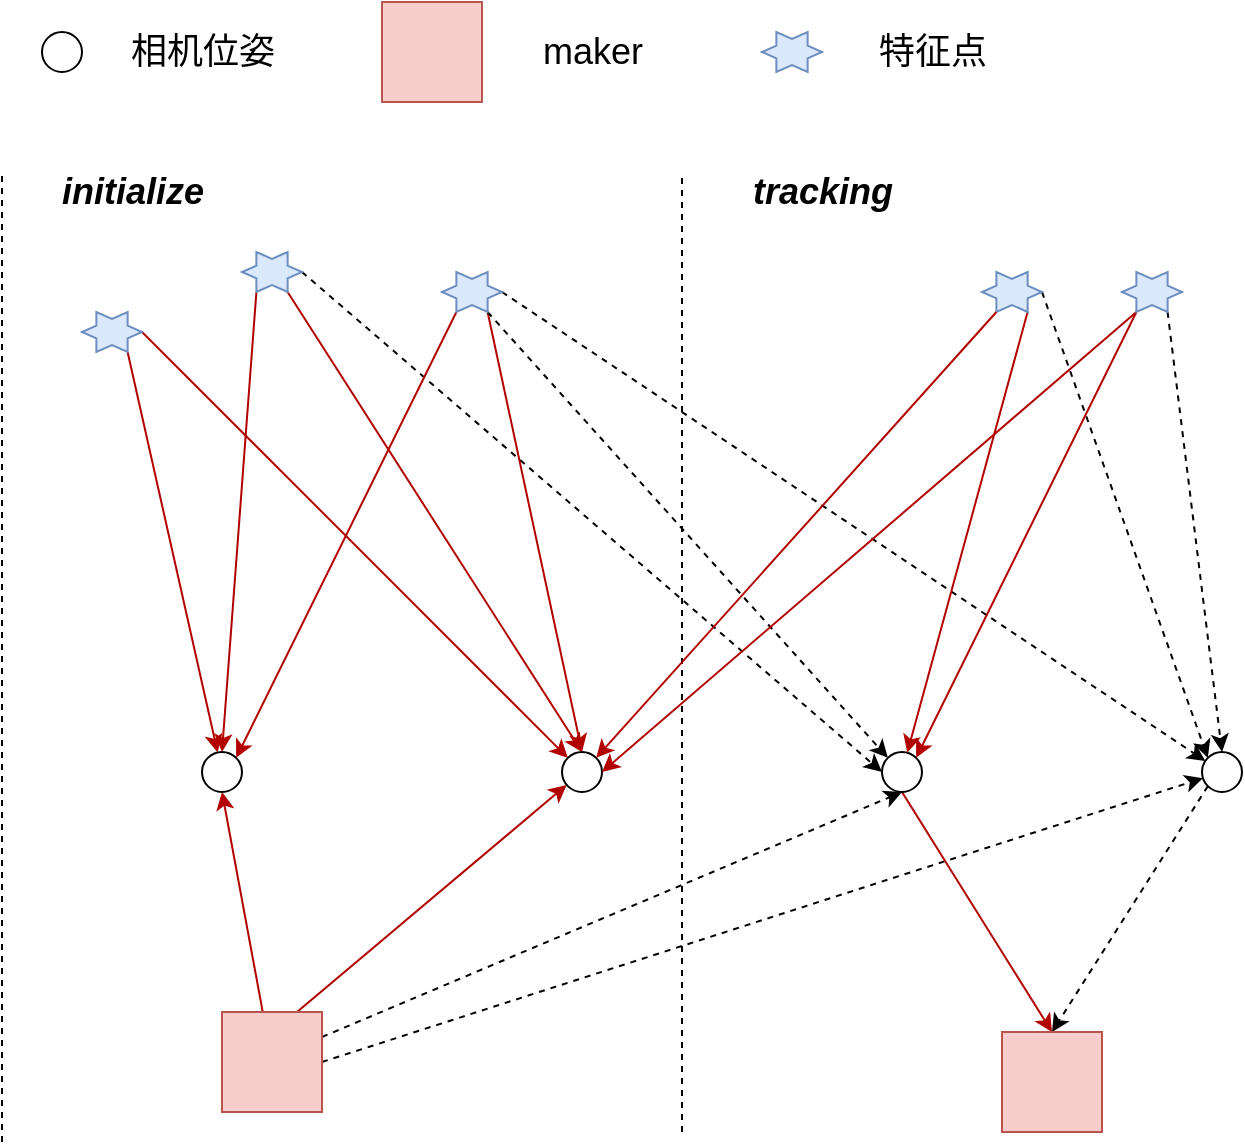 <mxfile version="14.5.3" type="github" pages="4">
  <diagram id="Vp1qFQqZCj5y1xKwd8Ft" name="Page-1">
    <mxGraphModel dx="1939" dy="1040" grid="1" gridSize="10" guides="1" tooltips="1" connect="1" arrows="1" fold="1" page="1" pageScale="1" pageWidth="827" pageHeight="1169" math="0" shadow="0">
      <root>
        <mxCell id="0" />
        <mxCell id="1" parent="0" />
        <mxCell id="hRbF7rEWMuXAlFZwqjbn-16" style="edgeStyle=none;rounded=0;orthogonalLoop=1;jettySize=auto;html=1;exitX=0.76;exitY=1;exitDx=0;exitDy=0;exitPerimeter=0;fillColor=#e51400;strokeColor=#B20000;" edge="1" parent="1" source="DAsA5BRQCsB6Jd8FePVO-5" target="Tghq6JoFkJh0fdD_Di2v-2">
          <mxGeometry relative="1" as="geometry" />
        </mxCell>
        <mxCell id="hRbF7rEWMuXAlFZwqjbn-17" style="edgeStyle=none;rounded=0;orthogonalLoop=1;jettySize=auto;html=1;exitX=1;exitY=0.5;exitDx=0;exitDy=0;exitPerimeter=0;entryX=0;entryY=0;entryDx=0;entryDy=0;fillColor=#e51400;strokeColor=#B20000;" edge="1" parent="1" source="DAsA5BRQCsB6Jd8FePVO-5" target="hRbF7rEWMuXAlFZwqjbn-1">
          <mxGeometry relative="1" as="geometry" />
        </mxCell>
        <mxCell id="DAsA5BRQCsB6Jd8FePVO-5" value="" style="verticalLabelPosition=bottom;verticalAlign=top;html=1;shape=mxgraph.basic.6_point_star;fillColor=#dae8fc;strokeColor=#6c8ebf;" parent="1" vertex="1">
          <mxGeometry x="80" y="170" width="30" height="20" as="geometry" />
        </mxCell>
        <mxCell id="hRbF7rEWMuXAlFZwqjbn-18" style="edgeStyle=none;rounded=0;orthogonalLoop=1;jettySize=auto;html=1;exitX=0.24;exitY=1;exitDx=0;exitDy=0;exitPerimeter=0;entryX=0.5;entryY=0;entryDx=0;entryDy=0;fillColor=#e51400;strokeColor=#B20000;" edge="1" parent="1" source="DAsA5BRQCsB6Jd8FePVO-6" target="Tghq6JoFkJh0fdD_Di2v-2">
          <mxGeometry relative="1" as="geometry" />
        </mxCell>
        <mxCell id="hRbF7rEWMuXAlFZwqjbn-19" style="edgeStyle=none;rounded=0;orthogonalLoop=1;jettySize=auto;html=1;exitX=0.76;exitY=1;exitDx=0;exitDy=0;exitPerimeter=0;entryX=0.5;entryY=0;entryDx=0;entryDy=0;fillColor=#e51400;strokeColor=#B20000;" edge="1" parent="1" source="DAsA5BRQCsB6Jd8FePVO-6" target="hRbF7rEWMuXAlFZwqjbn-1">
          <mxGeometry relative="1" as="geometry" />
        </mxCell>
        <mxCell id="hRbF7rEWMuXAlFZwqjbn-27" style="edgeStyle=none;rounded=0;orthogonalLoop=1;jettySize=auto;html=1;exitX=1;exitY=0.5;exitDx=0;exitDy=0;exitPerimeter=0;entryX=0;entryY=0.5;entryDx=0;entryDy=0;dashed=1;fillColor=#e51400;" edge="1" parent="1" source="DAsA5BRQCsB6Jd8FePVO-6" target="hRbF7rEWMuXAlFZwqjbn-2">
          <mxGeometry relative="1" as="geometry" />
        </mxCell>
        <mxCell id="DAsA5BRQCsB6Jd8FePVO-6" value="" style="verticalLabelPosition=bottom;verticalAlign=top;html=1;shape=mxgraph.basic.6_point_star;fillColor=#dae8fc;strokeColor=#6c8ebf;" parent="1" vertex="1">
          <mxGeometry x="160" y="140" width="30" height="20" as="geometry" />
        </mxCell>
        <mxCell id="hRbF7rEWMuXAlFZwqjbn-14" style="rounded=0;orthogonalLoop=1;jettySize=auto;html=1;exitX=0.75;exitY=0;exitDx=0;exitDy=0;fillColor=#e51400;strokeColor=#B20000;" edge="1" parent="1" source="Tghq6JoFkJh0fdD_Di2v-1" target="hRbF7rEWMuXAlFZwqjbn-1">
          <mxGeometry relative="1" as="geometry" />
        </mxCell>
        <mxCell id="hRbF7rEWMuXAlFZwqjbn-15" style="edgeStyle=none;rounded=0;orthogonalLoop=1;jettySize=auto;html=1;entryX=0.5;entryY=1;entryDx=0;entryDy=0;fillColor=#e51400;strokeColor=#B20000;" edge="1" parent="1" source="Tghq6JoFkJh0fdD_Di2v-1" target="Tghq6JoFkJh0fdD_Di2v-2">
          <mxGeometry relative="1" as="geometry" />
        </mxCell>
        <mxCell id="hRbF7rEWMuXAlFZwqjbn-29" style="edgeStyle=none;rounded=0;orthogonalLoop=1;jettySize=auto;html=1;exitX=1;exitY=0.25;exitDx=0;exitDy=0;entryX=0.5;entryY=1;entryDx=0;entryDy=0;dashed=1;fillColor=#e51400;" edge="1" parent="1" source="Tghq6JoFkJh0fdD_Di2v-1" target="hRbF7rEWMuXAlFZwqjbn-2">
          <mxGeometry relative="1" as="geometry" />
        </mxCell>
        <mxCell id="hRbF7rEWMuXAlFZwqjbn-47" style="edgeStyle=none;rounded=0;orthogonalLoop=1;jettySize=auto;html=1;exitX=1;exitY=0.5;exitDx=0;exitDy=0;dashed=1;strokeColor=#000000;fontFamily=Helvetica;" edge="1" parent="1" source="Tghq6JoFkJh0fdD_Di2v-1" target="hRbF7rEWMuXAlFZwqjbn-3">
          <mxGeometry relative="1" as="geometry" />
        </mxCell>
        <mxCell id="Tghq6JoFkJh0fdD_Di2v-1" value="" style="whiteSpace=wrap;html=1;aspect=fixed;fillColor=#f8cecc;strokeColor=#b85450;" vertex="1" parent="1">
          <mxGeometry x="150" y="520" width="50" height="50" as="geometry" />
        </mxCell>
        <mxCell id="Tghq6JoFkJh0fdD_Di2v-2" value="" style="ellipse;whiteSpace=wrap;html=1;aspect=fixed;" vertex="1" parent="1">
          <mxGeometry x="140" y="390" width="20" height="20" as="geometry" />
        </mxCell>
        <mxCell id="hRbF7rEWMuXAlFZwqjbn-1" value="" style="ellipse;whiteSpace=wrap;html=1;aspect=fixed;" vertex="1" parent="1">
          <mxGeometry x="320" y="390" width="20" height="20" as="geometry" />
        </mxCell>
        <mxCell id="hRbF7rEWMuXAlFZwqjbn-30" style="edgeStyle=none;rounded=0;orthogonalLoop=1;jettySize=auto;html=1;exitX=0.5;exitY=1;exitDx=0;exitDy=0;entryX=0.5;entryY=0;entryDx=0;entryDy=0;fillColor=#e51400;strokeColor=#B20000;" edge="1" parent="1" source="hRbF7rEWMuXAlFZwqjbn-2" target="hRbF7rEWMuXAlFZwqjbn-13">
          <mxGeometry relative="1" as="geometry" />
        </mxCell>
        <mxCell id="hRbF7rEWMuXAlFZwqjbn-2" value="" style="ellipse;whiteSpace=wrap;html=1;aspect=fixed;" vertex="1" parent="1">
          <mxGeometry x="480" y="390" width="20" height="20" as="geometry" />
        </mxCell>
        <mxCell id="hRbF7rEWMuXAlFZwqjbn-45" style="edgeStyle=none;rounded=0;orthogonalLoop=1;jettySize=auto;html=1;exitX=0;exitY=1;exitDx=0;exitDy=0;entryX=0.5;entryY=0;entryDx=0;entryDy=0;dashed=1;strokeColor=#000000;fontFamily=Helvetica;" edge="1" parent="1" source="hRbF7rEWMuXAlFZwqjbn-3" target="hRbF7rEWMuXAlFZwqjbn-13">
          <mxGeometry relative="1" as="geometry" />
        </mxCell>
        <mxCell id="hRbF7rEWMuXAlFZwqjbn-3" value="" style="ellipse;whiteSpace=wrap;html=1;aspect=fixed;" vertex="1" parent="1">
          <mxGeometry x="640" y="390" width="20" height="20" as="geometry" />
        </mxCell>
        <mxCell id="hRbF7rEWMuXAlFZwqjbn-24" style="edgeStyle=none;rounded=0;orthogonalLoop=1;jettySize=auto;html=1;exitX=0.24;exitY=1;exitDx=0;exitDy=0;exitPerimeter=0;entryX=1;entryY=0;entryDx=0;entryDy=0;fillColor=#e51400;strokeColor=#B20000;" edge="1" parent="1" source="hRbF7rEWMuXAlFZwqjbn-5" target="Tghq6JoFkJh0fdD_Di2v-2">
          <mxGeometry relative="1" as="geometry" />
        </mxCell>
        <mxCell id="hRbF7rEWMuXAlFZwqjbn-25" style="edgeStyle=none;rounded=0;orthogonalLoop=1;jettySize=auto;html=1;exitX=0.76;exitY=1;exitDx=0;exitDy=0;exitPerimeter=0;entryX=0.5;entryY=0;entryDx=0;entryDy=0;fillColor=#e51400;strokeColor=#B20000;" edge="1" parent="1" source="hRbF7rEWMuXAlFZwqjbn-5" target="hRbF7rEWMuXAlFZwqjbn-1">
          <mxGeometry relative="1" as="geometry" />
        </mxCell>
        <mxCell id="hRbF7rEWMuXAlFZwqjbn-26" style="edgeStyle=none;rounded=0;orthogonalLoop=1;jettySize=auto;html=1;exitX=0.76;exitY=1;exitDx=0;exitDy=0;exitPerimeter=0;entryX=0;entryY=0;entryDx=0;entryDy=0;dashed=1;fillColor=#e51400;" edge="1" parent="1" source="hRbF7rEWMuXAlFZwqjbn-5" target="hRbF7rEWMuXAlFZwqjbn-2">
          <mxGeometry relative="1" as="geometry" />
        </mxCell>
        <mxCell id="hRbF7rEWMuXAlFZwqjbn-46" style="edgeStyle=none;rounded=0;orthogonalLoop=1;jettySize=auto;html=1;exitX=1;exitY=0.5;exitDx=0;exitDy=0;exitPerimeter=0;dashed=1;strokeColor=#000000;fontFamily=Helvetica;" edge="1" parent="1" source="hRbF7rEWMuXAlFZwqjbn-5" target="hRbF7rEWMuXAlFZwqjbn-3">
          <mxGeometry relative="1" as="geometry" />
        </mxCell>
        <mxCell id="hRbF7rEWMuXAlFZwqjbn-5" value="" style="verticalLabelPosition=bottom;verticalAlign=top;html=1;shape=mxgraph.basic.6_point_star;fillColor=#dae8fc;strokeColor=#6c8ebf;" vertex="1" parent="1">
          <mxGeometry x="260" y="150" width="30" height="20" as="geometry" />
        </mxCell>
        <mxCell id="hRbF7rEWMuXAlFZwqjbn-28" style="edgeStyle=none;rounded=0;orthogonalLoop=1;jettySize=auto;html=1;exitX=0.76;exitY=1;exitDx=0;exitDy=0;exitPerimeter=0;fillColor=#e51400;strokeColor=#B20000;" edge="1" parent="1" source="hRbF7rEWMuXAlFZwqjbn-6" target="hRbF7rEWMuXAlFZwqjbn-2">
          <mxGeometry relative="1" as="geometry" />
        </mxCell>
        <mxCell id="hRbF7rEWMuXAlFZwqjbn-40" style="edgeStyle=none;rounded=0;orthogonalLoop=1;jettySize=auto;html=1;exitX=1;exitY=0.5;exitDx=0;exitDy=0;exitPerimeter=0;entryX=0;entryY=0;entryDx=0;entryDy=0;dashed=1;strokeColor=#000000;" edge="1" parent="1" source="hRbF7rEWMuXAlFZwqjbn-6" target="hRbF7rEWMuXAlFZwqjbn-3">
          <mxGeometry relative="1" as="geometry" />
        </mxCell>
        <mxCell id="hRbF7rEWMuXAlFZwqjbn-6" value="" style="verticalLabelPosition=bottom;verticalAlign=top;html=1;shape=mxgraph.basic.6_point_star;fillColor=#dae8fc;strokeColor=#6c8ebf;" vertex="1" parent="1">
          <mxGeometry x="530" y="150" width="30" height="20" as="geometry" />
        </mxCell>
        <mxCell id="hRbF7rEWMuXAlFZwqjbn-31" style="edgeStyle=none;rounded=0;orthogonalLoop=1;jettySize=auto;html=1;exitX=0.24;exitY=1;exitDx=0;exitDy=0;exitPerimeter=0;entryX=1;entryY=0;entryDx=0;entryDy=0;fillColor=#e51400;strokeColor=#B20000;" edge="1" parent="1" source="hRbF7rEWMuXAlFZwqjbn-8" target="hRbF7rEWMuXAlFZwqjbn-2">
          <mxGeometry relative="1" as="geometry" />
        </mxCell>
        <mxCell id="hRbF7rEWMuXAlFZwqjbn-43" style="edgeStyle=none;rounded=0;orthogonalLoop=1;jettySize=auto;html=1;exitX=0.24;exitY=1;exitDx=0;exitDy=0;exitPerimeter=0;entryX=1;entryY=0.5;entryDx=0;entryDy=0;strokeColor=#B20000;fontFamily=Helvetica;fillColor=#e51400;" edge="1" parent="1" source="hRbF7rEWMuXAlFZwqjbn-8" target="hRbF7rEWMuXAlFZwqjbn-1">
          <mxGeometry relative="1" as="geometry" />
        </mxCell>
        <mxCell id="hRbF7rEWMuXAlFZwqjbn-44" style="edgeStyle=none;rounded=0;orthogonalLoop=1;jettySize=auto;html=1;exitX=0.76;exitY=1;exitDx=0;exitDy=0;exitPerimeter=0;entryX=0.5;entryY=0;entryDx=0;entryDy=0;strokeColor=#000000;fontFamily=Helvetica;dashed=1;" edge="1" parent="1" source="hRbF7rEWMuXAlFZwqjbn-8" target="hRbF7rEWMuXAlFZwqjbn-3">
          <mxGeometry relative="1" as="geometry" />
        </mxCell>
        <mxCell id="hRbF7rEWMuXAlFZwqjbn-8" value="" style="verticalLabelPosition=bottom;verticalAlign=top;html=1;shape=mxgraph.basic.6_point_star;fillColor=#dae8fc;strokeColor=#6c8ebf;" vertex="1" parent="1">
          <mxGeometry x="600" y="150" width="30" height="20" as="geometry" />
        </mxCell>
        <mxCell id="hRbF7rEWMuXAlFZwqjbn-13" value="" style="whiteSpace=wrap;html=1;aspect=fixed;fillColor=#f8cecc;strokeColor=#b85450;" vertex="1" parent="1">
          <mxGeometry x="540" y="530" width="50" height="50" as="geometry" />
        </mxCell>
        <mxCell id="hRbF7rEWMuXAlFZwqjbn-21" value="" style="endArrow=none;dashed=1;html=1;" edge="1" parent="1">
          <mxGeometry width="50" height="50" relative="1" as="geometry">
            <mxPoint x="380" y="580" as="sourcePoint" />
            <mxPoint x="380" y="100" as="targetPoint" />
          </mxGeometry>
        </mxCell>
        <mxCell id="hRbF7rEWMuXAlFZwqjbn-22" value="" style="endArrow=none;dashed=1;html=1;" edge="1" parent="1">
          <mxGeometry width="50" height="50" relative="1" as="geometry">
            <mxPoint x="40" y="585" as="sourcePoint" />
            <mxPoint x="40" y="100" as="targetPoint" />
          </mxGeometry>
        </mxCell>
        <mxCell id="hRbF7rEWMuXAlFZwqjbn-32" value="" style="verticalLabelPosition=bottom;verticalAlign=top;html=1;shape=mxgraph.basic.6_point_star;fillColor=#dae8fc;strokeColor=#6c8ebf;" vertex="1" parent="1">
          <mxGeometry x="420" y="30" width="30" height="20" as="geometry" />
        </mxCell>
        <mxCell id="hRbF7rEWMuXAlFZwqjbn-33" value="" style="whiteSpace=wrap;html=1;aspect=fixed;fillColor=#f8cecc;strokeColor=#b85450;" vertex="1" parent="1">
          <mxGeometry x="230" y="15" width="50" height="50" as="geometry" />
        </mxCell>
        <mxCell id="hRbF7rEWMuXAlFZwqjbn-34" value="" style="ellipse;whiteSpace=wrap;html=1;aspect=fixed;" vertex="1" parent="1">
          <mxGeometry x="60" y="30" width="20" height="20" as="geometry" />
        </mxCell>
        <mxCell id="hRbF7rEWMuXAlFZwqjbn-35" value="&lt;font style=&quot;font-size: 18px&quot;&gt;特征点&lt;/font&gt;" style="text;html=1;align=center;verticalAlign=middle;resizable=0;points=[];autosize=1;" vertex="1" parent="1">
          <mxGeometry x="470" y="30" width="70" height="20" as="geometry" />
        </mxCell>
        <mxCell id="hRbF7rEWMuXAlFZwqjbn-36" value="&lt;span style=&quot;font-size: 18px&quot;&gt;maker&lt;br&gt;&lt;/span&gt;" style="text;html=1;align=center;verticalAlign=middle;resizable=0;points=[];autosize=1;" vertex="1" parent="1">
          <mxGeometry x="300" y="30" width="70" height="20" as="geometry" />
        </mxCell>
        <mxCell id="hRbF7rEWMuXAlFZwqjbn-38" value="&lt;span style=&quot;font-size: 18px&quot;&gt;相机位姿&lt;/span&gt;" style="text;html=1;align=center;verticalAlign=middle;resizable=0;points=[];autosize=1;" vertex="1" parent="1">
          <mxGeometry x="95" y="30" width="90" height="20" as="geometry" />
        </mxCell>
        <mxCell id="hRbF7rEWMuXAlFZwqjbn-39" style="edgeStyle=none;rounded=0;orthogonalLoop=1;jettySize=auto;html=1;exitX=0.24;exitY=1;exitDx=0;exitDy=0;exitPerimeter=0;fillColor=#e51400;strokeColor=#B20000;entryX=1;entryY=0;entryDx=0;entryDy=0;" edge="1" parent="1" source="hRbF7rEWMuXAlFZwqjbn-6" target="hRbF7rEWMuXAlFZwqjbn-1">
          <mxGeometry relative="1" as="geometry">
            <mxPoint x="456.8" y="200" as="sourcePoint" />
            <mxPoint x="498.009" y="400.2" as="targetPoint" />
          </mxGeometry>
        </mxCell>
        <mxCell id="hRbF7rEWMuXAlFZwqjbn-41" value="&lt;font style=&quot;font-size: 18px&quot;&gt;&lt;b&gt;&lt;i&gt;initialize&lt;/i&gt;&lt;/b&gt;&lt;/font&gt;" style="text;html=1;align=center;verticalAlign=middle;resizable=0;points=[];autosize=1;fontFamily=Helvetica;" vertex="1" parent="1">
          <mxGeometry x="60" y="100" width="90" height="20" as="geometry" />
        </mxCell>
        <mxCell id="hRbF7rEWMuXAlFZwqjbn-42" value="&lt;font style=&quot;font-size: 18px&quot;&gt;&lt;b&gt;&lt;i&gt;tracking&lt;/i&gt;&lt;/b&gt;&lt;/font&gt;" style="text;html=1;align=center;verticalAlign=middle;resizable=0;points=[];autosize=1;fontFamily=Helvetica;" vertex="1" parent="1">
          <mxGeometry x="405" y="100" width="90" height="20" as="geometry" />
        </mxCell>
      </root>
    </mxGraphModel>
  </diagram>
  <diagram id="NPLlMXWzeD5qs6uONgS8" name="流程图">
    <mxGraphModel dx="1939" dy="1040" grid="1" gridSize="10" guides="1" tooltips="1" connect="1" arrows="1" fold="1" page="1" pageScale="1" pageWidth="827" pageHeight="1169" math="0" shadow="0">
      <root>
        <mxCell id="bLdku95SUUWofSQGs1bo-0" />
        <mxCell id="bLdku95SUUWofSQGs1bo-1" parent="bLdku95SUUWofSQGs1bo-0" />
        <mxCell id="bLdku95SUUWofSQGs1bo-2" value="初始化" style="verticalLabelPosition=middle;verticalAlign=middle;html=1;shape=process;whiteSpace=wrap;rounded=1;size=0.2;arcSize=6;labelPosition=center;align=center;" parent="bLdku95SUUWofSQGs1bo-1" vertex="1">
          <mxGeometry x="310" y="490" width="130" height="50" as="geometry" />
        </mxCell>
        <mxCell id="bLdku95SUUWofSQGs1bo-3" value="重定位" style="verticalLabelPosition=middle;verticalAlign=middle;html=1;shape=process;whiteSpace=wrap;rounded=1;size=0.2;arcSize=6;labelPosition=center;align=center;" parent="bLdku95SUUWofSQGs1bo-1" vertex="1">
          <mxGeometry x="310" y="600" width="130" height="50" as="geometry" />
        </mxCell>
        <mxCell id="bLdku95SUUWofSQGs1bo-4" value="跟踪" style="verticalLabelPosition=middle;verticalAlign=middle;html=1;shape=process;whiteSpace=wrap;rounded=1;size=0.2;arcSize=6;labelPosition=center;align=center;" parent="bLdku95SUUWofSQGs1bo-1" vertex="1">
          <mxGeometry x="84.25" y="710" width="130" height="50" as="geometry" />
        </mxCell>
        <mxCell id="bLdku95SUUWofSQGs1bo-5" value="是否初始化" style="strokeWidth=2;html=1;shape=mxgraph.flowchart.decision;whiteSpace=wrap;fontSize=12;" parent="bLdku95SUUWofSQGs1bo-1" vertex="1">
          <mxGeometry x="78.5" y="490" width="141.5" height="50" as="geometry" />
        </mxCell>
        <mxCell id="h3Jlxdfz478hLd3X4h4X-0" value="图像输入" style="verticalLabelPosition=middle;verticalAlign=middle;html=1;shape=process;whiteSpace=wrap;rounded=1;size=0.2;arcSize=6;labelPosition=center;align=center;" vertex="1" parent="bLdku95SUUWofSQGs1bo-1">
          <mxGeometry x="90" y="270" width="130" height="50" as="geometry" />
        </mxCell>
        <mxCell id="h3Jlxdfz478hLd3X4h4X-19" style="edgeStyle=none;rounded=0;orthogonalLoop=1;jettySize=auto;html=1;exitX=1;exitY=0.5;exitDx=0;exitDy=0;dashed=1;strokeColor=#000000;fontFamily=Helvetica;" edge="1" parent="bLdku95SUUWofSQGs1bo-1" source="h3Jlxdfz478hLd3X4h4X-1" target="h3Jlxdfz478hLd3X4h4X-2">
          <mxGeometry relative="1" as="geometry" />
        </mxCell>
        <mxCell id="h3Jlxdfz478hLd3X4h4X-1" value="构建Frame" style="verticalLabelPosition=middle;verticalAlign=middle;html=1;shape=process;whiteSpace=wrap;rounded=1;size=0.2;arcSize=6;labelPosition=center;align=center;" vertex="1" parent="bLdku95SUUWofSQGs1bo-1">
          <mxGeometry x="90" y="380" width="130" height="50" as="geometry" />
        </mxCell>
        <mxCell id="h3Jlxdfz478hLd3X4h4X-2" value="提取特征点及检测marker&lt;br&gt;" style="shape=card;whiteSpace=wrap;html=1;fontFamily=Helvetica;fillColor=#e1d5e7;strokeColor=#9673a6;" vertex="1" parent="bLdku95SUUWofSQGs1bo-1">
          <mxGeometry x="590" y="355" width="80" height="100" as="geometry" />
        </mxCell>
        <mxCell id="h3Jlxdfz478hLd3X4h4X-3" value="地图更新" style="verticalLabelPosition=middle;verticalAlign=middle;html=1;shape=process;whiteSpace=wrap;rounded=1;size=0.2;arcSize=6;labelPosition=center;align=center;" vertex="1" parent="bLdku95SUUWofSQGs1bo-1">
          <mxGeometry x="310" y="270" width="130" height="50" as="geometry" />
        </mxCell>
        <mxCell id="h3Jlxdfz478hLd3X4h4X-5" value="是否跟踪失败" style="strokeWidth=2;html=1;shape=mxgraph.flowchart.decision;whiteSpace=wrap;fontSize=12;" vertex="1" parent="bLdku95SUUWofSQGs1bo-1">
          <mxGeometry x="78.5" y="600" width="141.5" height="50" as="geometry" />
        </mxCell>
        <mxCell id="h3Jlxdfz478hLd3X4h4X-7" value="" style="html=1;shadow=0;dashed=0;align=center;verticalAlign=middle;shape=mxgraph.arrows2.arrow;dy=0.6;dx=40;direction=south;notch=0;gradientColor=#ffffff;fontFamily=Helvetica;" vertex="1" parent="bLdku95SUUWofSQGs1bo-1">
          <mxGeometry x="134.25" y="180" width="30" height="70" as="geometry" />
        </mxCell>
        <mxCell id="h3Jlxdfz478hLd3X4h4X-8" value="" style="html=1;shadow=0;dashed=0;align=center;verticalAlign=middle;shape=mxgraph.arrows2.arrow;dy=0.6;dx=40;direction=south;notch=0;fontFamily=Helvetica;fillColor=#ffe6cc;strokeColor=#d79b00;" vertex="1" parent="bLdku95SUUWofSQGs1bo-1">
          <mxGeometry x="134.25" y="800" width="30" height="70" as="geometry" />
        </mxCell>
        <mxCell id="h3Jlxdfz478hLd3X4h4X-9" value="&lt;font style=&quot;font-size: 17px&quot;&gt;insert Frame&lt;/font&gt;" style="text;html=1;align=center;verticalAlign=middle;resizable=0;points=[];autosize=1;fontFamily=Helvetica;" vertex="1" parent="bLdku95SUUWofSQGs1bo-1">
          <mxGeometry x="180" y="825" width="110" height="20" as="geometry" />
        </mxCell>
        <mxCell id="LXE6SHt4Z-JhPge_w_NP-7" style="edgeStyle=none;rounded=0;orthogonalLoop=1;jettySize=auto;html=1;exitX=1;exitY=0.5;exitDx=0;exitDy=0;exitPerimeter=0;entryX=0;entryY=0.5;entryDx=0;entryDy=0;entryPerimeter=0;dashed=1;strokeColor=#000000;fontFamily=Helvetica;" edge="1" parent="bLdku95SUUWofSQGs1bo-1" source="h3Jlxdfz478hLd3X4h4X-11" target="h3Jlxdfz478hLd3X4h4X-16">
          <mxGeometry relative="1" as="geometry" />
        </mxCell>
        <mxCell id="LXE6SHt4Z-JhPge_w_NP-8" style="edgeStyle=none;rounded=0;orthogonalLoop=1;jettySize=auto;html=1;exitX=0.5;exitY=1;exitDx=0;exitDy=0;exitPerimeter=0;entryX=0.5;entryY=0;entryDx=0;entryDy=0;dashed=1;strokeColor=#000000;fontFamily=Helvetica;" edge="1" parent="bLdku95SUUWofSQGs1bo-1" source="h3Jlxdfz478hLd3X4h4X-11" target="h3Jlxdfz478hLd3X4h4X-17">
          <mxGeometry relative="1" as="geometry" />
        </mxCell>
        <mxCell id="h3Jlxdfz478hLd3X4h4X-11" value="是否是回环" style="strokeWidth=2;html=1;shape=mxgraph.flowchart.decision;whiteSpace=wrap;fontSize=12;" vertex="1" parent="bLdku95SUUWofSQGs1bo-1">
          <mxGeometry x="945.75" y="490" width="141.5" height="50" as="geometry" />
        </mxCell>
        <mxCell id="LXE6SHt4Z-JhPge_w_NP-6" style="edgeStyle=none;rounded=0;orthogonalLoop=1;jettySize=auto;html=1;exitX=0.5;exitY=1;exitDx=0;exitDy=0;entryX=0.5;entryY=0;entryDx=0;entryDy=0;entryPerimeter=0;dashed=1;strokeColor=#000000;fontFamily=Helvetica;" edge="1" parent="bLdku95SUUWofSQGs1bo-1" source="h3Jlxdfz478hLd3X4h4X-12" target="h3Jlxdfz478hLd3X4h4X-11">
          <mxGeometry relative="1" as="geometry" />
        </mxCell>
        <mxCell id="h3Jlxdfz478hLd3X4h4X-12" value="根据marker&lt;br&gt;回环检测" style="verticalLabelPosition=middle;verticalAlign=middle;html=1;shape=process;whiteSpace=wrap;rounded=1;size=0.2;arcSize=6;labelPosition=center;align=center;" vertex="1" parent="bLdku95SUUWofSQGs1bo-1">
          <mxGeometry x="951.5" y="380" width="130" height="50" as="geometry" />
        </mxCell>
        <mxCell id="LXE6SHt4Z-JhPge_w_NP-4" style="edgeStyle=none;rounded=0;orthogonalLoop=1;jettySize=auto;html=1;exitX=1;exitY=0.5;exitDx=0;exitDy=0;exitPerimeter=0;entryX=0;entryY=0.5;entryDx=0;entryDy=0;entryPerimeter=0;dashed=1;strokeColor=#000000;fontFamily=Helvetica;" edge="1" parent="bLdku95SUUWofSQGs1bo-1" source="h3Jlxdfz478hLd3X4h4X-13" target="LXE6SHt4Z-JhPge_w_NP-0">
          <mxGeometry relative="1" as="geometry" />
        </mxCell>
        <mxCell id="LXE6SHt4Z-JhPge_w_NP-5" style="edgeStyle=none;rounded=0;orthogonalLoop=1;jettySize=auto;html=1;exitX=0.5;exitY=1;exitDx=0;exitDy=0;exitPerimeter=0;dashed=1;strokeColor=#000000;fontFamily=Helvetica;" edge="1" parent="bLdku95SUUWofSQGs1bo-1" source="h3Jlxdfz478hLd3X4h4X-13" target="h3Jlxdfz478hLd3X4h4X-12">
          <mxGeometry relative="1" as="geometry" />
        </mxCell>
        <mxCell id="h3Jlxdfz478hLd3X4h4X-13" value="地图是否空闲" style="strokeWidth=2;html=1;shape=mxgraph.flowchart.decision;whiteSpace=wrap;fontSize=12;" vertex="1" parent="bLdku95SUUWofSQGs1bo-1">
          <mxGeometry x="945.75" y="270" width="141.5" height="50" as="geometry" />
        </mxCell>
        <mxCell id="h3Jlxdfz478hLd3X4h4X-14" value="" style="html=1;shadow=0;dashed=0;align=center;verticalAlign=middle;shape=mxgraph.arrows2.arrow;dy=0.6;dx=40;direction=south;notch=0;fontFamily=Helvetica;fillColor=#ffe6cc;strokeColor=#d79b00;" vertex="1" parent="bLdku95SUUWofSQGs1bo-1">
          <mxGeometry x="1001.5" y="150" width="30" height="70" as="geometry" />
        </mxCell>
        <mxCell id="h3Jlxdfz478hLd3X4h4X-15" value="添加关键帧到队列中" style="verticalLabelPosition=middle;verticalAlign=middle;html=1;shape=process;whiteSpace=wrap;rounded=1;size=0.2;arcSize=6;labelPosition=center;align=center;" vertex="1" parent="bLdku95SUUWofSQGs1bo-1">
          <mxGeometry x="1165.75" y="600" width="130" height="50" as="geometry" />
        </mxCell>
        <mxCell id="LXE6SHt4Z-JhPge_w_NP-9" style="edgeStyle=none;rounded=0;orthogonalLoop=1;jettySize=auto;html=1;exitX=0.5;exitY=1;exitDx=0;exitDy=0;exitPerimeter=0;dashed=1;strokeColor=#000000;fontFamily=Helvetica;" edge="1" parent="bLdku95SUUWofSQGs1bo-1" source="h3Jlxdfz478hLd3X4h4X-16" target="h3Jlxdfz478hLd3X4h4X-15">
          <mxGeometry relative="1" as="geometry" />
        </mxCell>
        <mxCell id="h3Jlxdfz478hLd3X4h4X-16" value="是否添加关键帧" style="strokeWidth=2;html=1;shape=mxgraph.flowchart.decision;whiteSpace=wrap;fontSize=12;" vertex="1" parent="bLdku95SUUWofSQGs1bo-1">
          <mxGeometry x="1160" y="490" width="141.5" height="50" as="geometry" />
        </mxCell>
        <mxCell id="h3Jlxdfz478hLd3X4h4X-17" value="全局优化地图" style="verticalLabelPosition=middle;verticalAlign=middle;html=1;shape=process;whiteSpace=wrap;rounded=1;size=0.2;arcSize=6;labelPosition=center;align=center;" vertex="1" parent="bLdku95SUUWofSQGs1bo-1">
          <mxGeometry x="951.5" y="600" width="130" height="50" as="geometry" />
        </mxCell>
        <mxCell id="h3Jlxdfz478hLd3X4h4X-20" value="将关键帧添加至数据库中" style="verticalLabelPosition=middle;verticalAlign=middle;html=1;shape=process;whiteSpace=wrap;rounded=1;size=0.2;arcSize=6;labelPosition=center;align=center;" vertex="1" parent="bLdku95SUUWofSQGs1bo-1">
          <mxGeometry x="1965.75" y="270" width="130" height="50" as="geometry" />
        </mxCell>
        <mxCell id="h3Jlxdfz478hLd3X4h4X-21" value="" style="html=1;shadow=0;dashed=0;align=center;verticalAlign=middle;shape=mxgraph.arrows2.arrow;dy=0.6;dx=40;direction=south;notch=0;fontFamily=Helvetica;fillColor=#f8cecc;strokeColor=#b85450;" vertex="1" parent="bLdku95SUUWofSQGs1bo-1">
          <mxGeometry x="2015.75" y="155" width="30" height="70" as="geometry" />
        </mxCell>
        <mxCell id="h3Jlxdfz478hLd3X4h4X-22" value="&lt;font style=&quot;font-size: 17px&quot;&gt;KeyFrame&lt;/font&gt;" style="text;html=1;align=center;verticalAlign=middle;resizable=0;points=[];autosize=1;fontFamily=Helvetica;" vertex="1" parent="bLdku95SUUWofSQGs1bo-1">
          <mxGeometry x="2065.75" y="175" width="90" height="20" as="geometry" />
        </mxCell>
        <mxCell id="LXE6SHt4Z-JhPge_w_NP-10" style="edgeStyle=none;rounded=0;orthogonalLoop=1;jettySize=auto;html=1;exitX=0.5;exitY=1;exitDx=0;exitDy=0;exitPerimeter=0;entryX=0.5;entryY=0;entryDx=0;entryDy=0;dashed=1;strokeColor=#000000;fontFamily=Helvetica;" edge="1" parent="bLdku95SUUWofSQGs1bo-1" source="LXE6SHt4Z-JhPge_w_NP-0" target="LXE6SHt4Z-JhPge_w_NP-2">
          <mxGeometry relative="1" as="geometry" />
        </mxCell>
        <mxCell id="LXE6SHt4Z-JhPge_w_NP-0" value="是否添加关键帧" style="strokeWidth=2;html=1;shape=mxgraph.flowchart.decision;whiteSpace=wrap;fontSize=12;" vertex="1" parent="bLdku95SUUWofSQGs1bo-1">
          <mxGeometry x="1440" y="270" width="141.5" height="50" as="geometry" />
        </mxCell>
        <mxCell id="LXE6SHt4Z-JhPge_w_NP-1" value="关键帧队列是否为空" style="strokeWidth=2;html=1;shape=mxgraph.flowchart.decision;whiteSpace=wrap;fontSize=12;" vertex="1" parent="bLdku95SUUWofSQGs1bo-1">
          <mxGeometry x="1954.25" y="690" width="141.5" height="50" as="geometry" />
        </mxCell>
        <mxCell id="LXE6SHt4Z-JhPge_w_NP-2" value="根据marker&lt;br&gt;回环检测" style="verticalLabelPosition=middle;verticalAlign=middle;html=1;shape=process;whiteSpace=wrap;rounded=1;size=0.2;arcSize=6;labelPosition=center;align=center;" vertex="1" parent="bLdku95SUUWofSQGs1bo-1">
          <mxGeometry x="1445.75" y="380" width="130" height="50" as="geometry" />
        </mxCell>
        <mxCell id="LXE6SHt4Z-JhPge_w_NP-3" value="" style="html=1;shadow=0;dashed=0;align=center;verticalAlign=middle;shape=mxgraph.arrows2.arrow;dy=0.6;dx=40;direction=south;notch=0;fontFamily=Helvetica;fillColor=#f8cecc;strokeColor=#b85450;" vertex="1" parent="bLdku95SUUWofSQGs1bo-1">
          <mxGeometry x="1215.75" y="710" width="30" height="70" as="geometry" />
        </mxCell>
        <mxCell id="z_Aj57VVWPvOGI7slYLU-0" value="&lt;font style=&quot;font-size: 27px&quot;&gt;&lt;b&gt;void MapManager::processMap()&lt;/b&gt;&lt;/font&gt;" style="text;html=1;align=center;verticalAlign=middle;resizable=0;points=[];autosize=1;fontFamily=Helvetica;" vertex="1" parent="bLdku95SUUWofSQGs1bo-1">
          <mxGeometry x="1820" y="90" width="440" height="20" as="geometry" />
        </mxCell>
        <mxCell id="z_Aj57VVWPvOGI7slYLU-1" value="根据特征点&lt;br&gt;进行回环检测" style="verticalLabelPosition=middle;verticalAlign=middle;html=1;shape=process;whiteSpace=wrap;rounded=1;size=0.2;arcSize=6;labelPosition=center;align=center;" vertex="1" parent="bLdku95SUUWofSQGs1bo-1">
          <mxGeometry x="1965.75" y="380" width="130" height="50" as="geometry" />
        </mxCell>
        <mxCell id="z_Aj57VVWPvOGI7slYLU-2" value="检测并删除坏的地图点" style="verticalLabelPosition=middle;verticalAlign=middle;html=1;shape=process;whiteSpace=wrap;rounded=1;size=0.2;arcSize=6;labelPosition=center;align=center;" vertex="1" parent="bLdku95SUUWofSQGs1bo-1">
          <mxGeometry x="1965.75" y="480" width="130" height="50" as="geometry" />
        </mxCell>
        <mxCell id="z_Aj57VVWPvOGI7slYLU-3" value="新增地图点" style="verticalLabelPosition=middle;verticalAlign=middle;html=1;shape=process;whiteSpace=wrap;rounded=1;size=0.2;arcSize=6;labelPosition=center;align=center;fontStyle=1" vertex="1" parent="bLdku95SUUWofSQGs1bo-1">
          <mxGeometry x="1965.75" y="584.5" width="130" height="50" as="geometry" />
        </mxCell>
        <mxCell id="z_Aj57VVWPvOGI7slYLU-4" value="检测重复地图点" style="verticalLabelPosition=middle;verticalAlign=middle;html=1;shape=process;whiteSpace=wrap;rounded=1;size=0.2;arcSize=6;labelPosition=center;align=center;" vertex="1" parent="bLdku95SUUWofSQGs1bo-1">
          <mxGeometry x="2155.75" y="690" width="130" height="50" as="geometry" />
        </mxCell>
        <mxCell id="z_Aj57VVWPvOGI7slYLU-5" value="局部地图优化" style="verticalLabelPosition=middle;verticalAlign=middle;html=1;shape=process;whiteSpace=wrap;rounded=1;size=0.2;arcSize=6;labelPosition=center;align=center;" vertex="1" parent="bLdku95SUUWofSQGs1bo-1">
          <mxGeometry x="1960" y="795" width="130" height="50" as="geometry" />
        </mxCell>
        <mxCell id="z_Aj57VVWPvOGI7slYLU-6" value="剔除冗余关键帧" style="verticalLabelPosition=middle;verticalAlign=middle;html=1;shape=process;whiteSpace=wrap;rounded=1;size=0.2;arcSize=6;labelPosition=center;align=center;" vertex="1" parent="bLdku95SUUWofSQGs1bo-1">
          <mxGeometry x="1960" y="910" width="130" height="50" as="geometry" />
        </mxCell>
        <mxCell id="z_Aj57VVWPvOGI7slYLU-7" value="&lt;font style=&quot;font-size: 17px&quot;&gt;KeyFrame&lt;/font&gt;" style="text;html=1;align=center;verticalAlign=middle;resizable=0;points=[];autosize=1;fontFamily=Helvetica;" vertex="1" parent="bLdku95SUUWofSQGs1bo-1">
          <mxGeometry x="1260" y="735" width="90" height="20" as="geometry" />
        </mxCell>
        <mxCell id="z_Aj57VVWPvOGI7slYLU-8" value="&lt;span style=&quot;font-size: 27px&quot;&gt;&lt;b&gt;bool MapManager::mapUpdate()&lt;/b&gt;&lt;/span&gt;" style="text;html=1;align=center;verticalAlign=middle;resizable=0;points=[];autosize=1;fontFamily=Helvetica;" vertex="1" parent="bLdku95SUUWofSQGs1bo-1">
          <mxGeometry x="2700" y="90" width="430" height="20" as="geometry" />
        </mxCell>
        <mxCell id="z_Aj57VVWPvOGI7slYLU-9" value="更新地图状态为等待更新" style="verticalLabelPosition=middle;verticalAlign=middle;html=1;shape=process;whiteSpace=wrap;rounded=1;size=0.2;arcSize=6;labelPosition=center;align=center;" vertex="1" parent="bLdku95SUUWofSQGs1bo-1">
          <mxGeometry x="1960" y="1030" width="130" height="50" as="geometry" />
        </mxCell>
        <mxCell id="z_Aj57VVWPvOGI7slYLU-10" value="地图状态是否&lt;br&gt;为等待更新" style="strokeWidth=2;html=1;shape=mxgraph.flowchart.decision;whiteSpace=wrap;fontSize=12;" vertex="1" parent="bLdku95SUUWofSQGs1bo-1">
          <mxGeometry x="2790" y="270" width="141.5" height="50" as="geometry" />
        </mxCell>
        <mxCell id="z_Aj57VVWPvOGI7slYLU-11" value="回环修正" style="verticalLabelPosition=middle;verticalAlign=middle;html=1;shape=process;whiteSpace=wrap;rounded=1;size=0.2;arcSize=6;labelPosition=center;align=center;" vertex="1" parent="bLdku95SUUWofSQGs1bo-1">
          <mxGeometry x="2795.75" y="490" width="130" height="50" as="geometry" />
        </mxCell>
        <mxCell id="z_Aj57VVWPvOGI7slYLU-12" value="是否检测到回环" style="strokeWidth=2;html=1;shape=mxgraph.flowchart.decision;whiteSpace=wrap;fontSize=12;" vertex="1" parent="bLdku95SUUWofSQGs1bo-1">
          <mxGeometry x="2790" y="380" width="141.5" height="50" as="geometry" />
        </mxCell>
        <mxCell id="z_Aj57VVWPvOGI7slYLU-13" value="去除坏边" style="verticalLabelPosition=middle;verticalAlign=middle;html=1;shape=process;whiteSpace=wrap;rounded=1;size=0.2;arcSize=6;labelPosition=center;align=center;" vertex="1" parent="bLdku95SUUWofSQGs1bo-1">
          <mxGeometry x="3060" y="380" width="130" height="50" as="geometry" />
        </mxCell>
        <mxCell id="z_Aj57VVWPvOGI7slYLU-14" value="剔除坏的&lt;br&gt;地图点" style="verticalLabelPosition=middle;verticalAlign=middle;html=1;shape=process;whiteSpace=wrap;rounded=1;size=0.2;arcSize=6;labelPosition=center;align=center;" vertex="1" parent="bLdku95SUUWofSQGs1bo-1">
          <mxGeometry x="2795.75" y="600" width="130" height="50" as="geometry" />
        </mxCell>
        <mxCell id="z_Aj57VVWPvOGI7slYLU-15" value="剔除坏的&lt;br&gt;关键帧" style="verticalLabelPosition=middle;verticalAlign=middle;html=1;shape=process;whiteSpace=wrap;rounded=1;size=0.2;arcSize=6;labelPosition=center;align=center;" vertex="1" parent="bLdku95SUUWofSQGs1bo-1">
          <mxGeometry x="2795.75" y="710" width="130" height="50" as="geometry" />
        </mxCell>
        <mxCell id="z_Aj57VVWPvOGI7slYLU-16" value="更新地图状态为空闲" style="verticalLabelPosition=middle;verticalAlign=middle;html=1;shape=process;whiteSpace=wrap;rounded=1;size=0.2;arcSize=6;labelPosition=center;align=center;" vertex="1" parent="bLdku95SUUWofSQGs1bo-1">
          <mxGeometry x="2795.75" y="820" width="130" height="50" as="geometry" />
        </mxCell>
      </root>
    </mxGraphModel>
  </diagram>
  <diagram id="ciUXpFsb__c9S0pYjekR" name="特征提取">
    <mxGraphModel dx="3541" dy="1456" grid="1" gridSize="10" guides="1" tooltips="1" connect="1" arrows="1" fold="1" page="1" pageScale="1" pageWidth="827" pageHeight="1169" math="0" shadow="0">
      <root>
        <mxCell id="rgJ8zVbec81ExJnk7SRK-0" />
        <mxCell id="rgJ8zVbec81ExJnk7SRK-1" parent="rgJ8zVbec81ExJnk7SRK-0" />
        <mxCell id="w_wQ4CSWDH-CvYSb9zSl-0" value="" style="edgeStyle=orthogonalEdgeStyle;rounded=0;orthogonalLoop=1;jettySize=auto;html=1;" parent="rgJ8zVbec81ExJnk7SRK-1" source="w_wQ4CSWDH-CvYSb9zSl-1" target="w_wQ4CSWDH-CvYSb9zSl-3" edge="1">
          <mxGeometry relative="1" as="geometry" />
        </mxCell>
        <mxCell id="w_wQ4CSWDH-CvYSb9zSl-1" value="将图片转换为灰度图" style="verticalLabelPosition=middle;verticalAlign=middle;html=1;shape=process;whiteSpace=wrap;rounded=1;size=0.2;arcSize=6;labelPosition=center;align=center;" parent="rgJ8zVbec81ExJnk7SRK-1" vertex="1">
          <mxGeometry x="-361.75" y="80" width="130" height="50" as="geometry" />
        </mxCell>
        <mxCell id="w_wQ4CSWDH-CvYSb9zSl-2" value="" style="edgeStyle=orthogonalEdgeStyle;rounded=0;orthogonalLoop=1;jettySize=auto;html=1;" parent="rgJ8zVbec81ExJnk7SRK-1" source="w_wQ4CSWDH-CvYSb9zSl-3" target="w_wQ4CSWDH-CvYSb9zSl-8" edge="1">
          <mxGeometry relative="1" as="geometry" />
        </mxCell>
        <mxCell id="w_wQ4CSWDH-CvYSb9zSl-3" value="构建Frame" style="verticalLabelPosition=middle;verticalAlign=middle;html=1;shape=process;whiteSpace=wrap;rounded=1;size=0.2;arcSize=6;labelPosition=center;align=center;fillColor=#e1d5e7;strokeColor=#9673a6;" parent="rgJ8zVbec81ExJnk7SRK-1" vertex="1">
          <mxGeometry x="-361.75" y="180" width="130" height="50" as="geometry" />
        </mxCell>
        <mxCell id="w_wQ4CSWDH-CvYSb9zSl-4" value="单目初始化" style="verticalLabelPosition=middle;verticalAlign=middle;html=1;shape=process;whiteSpace=wrap;rounded=1;size=0.2;arcSize=6;labelPosition=center;align=center;" parent="rgJ8zVbec81ExJnk7SRK-1" vertex="1">
          <mxGeometry x="-150.25" y="280" width="130" height="50" as="geometry" />
        </mxCell>
        <mxCell id="w_wQ4CSWDH-CvYSb9zSl-5" value="" style="edgeStyle=orthogonalEdgeStyle;rounded=0;orthogonalLoop=1;jettySize=auto;html=1;" parent="rgJ8zVbec81ExJnk7SRK-1" source="w_wQ4CSWDH-CvYSb9zSl-6" target="w_wQ4CSWDH-CvYSb9zSl-16" edge="1">
          <mxGeometry relative="1" as="geometry" />
        </mxCell>
        <mxCell id="w_wQ4CSWDH-CvYSb9zSl-6" value="根据跟踪模型进行跟踪" style="verticalLabelPosition=middle;verticalAlign=middle;html=1;shape=process;whiteSpace=wrap;rounded=1;size=0.2;arcSize=6;labelPosition=center;align=center;" parent="rgJ8zVbec81ExJnk7SRK-1" vertex="1">
          <mxGeometry x="-361.75" y="550" width="130" height="50" as="geometry" />
        </mxCell>
        <mxCell id="w_wQ4CSWDH-CvYSb9zSl-7" style="edgeStyle=orthogonalEdgeStyle;rounded=0;orthogonalLoop=1;jettySize=auto;html=1;exitX=0.5;exitY=1;exitDx=0;exitDy=0;exitPerimeter=0;entryX=0.5;entryY=0;entryDx=0;entryDy=0;entryPerimeter=0;" parent="rgJ8zVbec81ExJnk7SRK-1" source="w_wQ4CSWDH-CvYSb9zSl-8" target="w_wQ4CSWDH-CvYSb9zSl-13" edge="1">
          <mxGeometry relative="1" as="geometry" />
        </mxCell>
        <mxCell id="w_wQ4CSWDH-CvYSb9zSl-8" value="是否完成&lt;br style=&quot;font-size: 12px;&quot;&gt;初始化" style="strokeWidth=2;html=1;shape=mxgraph.flowchart.decision;whiteSpace=wrap;fontSize=12;" parent="rgJ8zVbec81ExJnk7SRK-1" vertex="1">
          <mxGeometry x="-367" y="280" width="141.5" height="50" as="geometry" />
        </mxCell>
        <mxCell id="w_wQ4CSWDH-CvYSb9zSl-9" value="" style="edgeStyle=orthogonalEdgeStyle;rounded=0;orthogonalLoop=1;jettySize=auto;html=1;" parent="rgJ8zVbec81ExJnk7SRK-1" source="w_wQ4CSWDH-CvYSb9zSl-10" target="w_wQ4CSWDH-CvYSb9zSl-6" edge="1">
          <mxGeometry relative="1" as="geometry" />
        </mxCell>
        <mxCell id="w_wQ4CSWDH-CvYSb9zSl-10" value="运动模型&lt;br style=&quot;font-size: 12px;&quot;&gt;是否为空" style="strokeWidth=2;html=1;shape=mxgraph.flowchart.decision;whiteSpace=wrap;fontSize=12;" parent="rgJ8zVbec81ExJnk7SRK-1" vertex="1">
          <mxGeometry x="-368" y="460" width="141.5" height="50" as="geometry" />
        </mxCell>
        <mxCell id="w_wQ4CSWDH-CvYSb9zSl-11" value="跟踪参考帧" style="verticalLabelPosition=middle;verticalAlign=middle;html=1;shape=process;whiteSpace=wrap;rounded=1;size=0.2;arcSize=6;labelPosition=center;align=center;" parent="rgJ8zVbec81ExJnk7SRK-1" vertex="1">
          <mxGeometry x="-150.25" y="460" width="130" height="50" as="geometry" />
        </mxCell>
        <mxCell id="w_wQ4CSWDH-CvYSb9zSl-12" style="edgeStyle=orthogonalEdgeStyle;rounded=0;orthogonalLoop=1;jettySize=auto;html=1;entryX=0.5;entryY=0;entryDx=0;entryDy=0;entryPerimeter=0;" parent="rgJ8zVbec81ExJnk7SRK-1" source="w_wQ4CSWDH-CvYSb9zSl-13" target="w_wQ4CSWDH-CvYSb9zSl-10" edge="1">
          <mxGeometry relative="1" as="geometry" />
        </mxCell>
        <mxCell id="w_wQ4CSWDH-CvYSb9zSl-13" value="是否跟踪成功" style="strokeWidth=2;html=1;shape=mxgraph.flowchart.decision;whiteSpace=wrap;fontSize=12;" parent="rgJ8zVbec81ExJnk7SRK-1" vertex="1">
          <mxGeometry x="-367.5" y="370" width="141.5" height="50" as="geometry" />
        </mxCell>
        <mxCell id="w_wQ4CSWDH-CvYSb9zSl-14" value="重定位" style="verticalLabelPosition=middle;verticalAlign=middle;html=1;shape=process;whiteSpace=wrap;rounded=1;size=0.2;arcSize=6;labelPosition=center;align=center;" parent="rgJ8zVbec81ExJnk7SRK-1" vertex="1">
          <mxGeometry x="-150.25" y="370" width="130" height="50" as="geometry" />
        </mxCell>
        <mxCell id="w_wQ4CSWDH-CvYSb9zSl-15" value="" style="edgeStyle=orthogonalEdgeStyle;rounded=0;orthogonalLoop=1;jettySize=auto;html=1;" parent="rgJ8zVbec81ExJnk7SRK-1" source="w_wQ4CSWDH-CvYSb9zSl-16" target="w_wQ4CSWDH-CvYSb9zSl-18" edge="1">
          <mxGeometry relative="1" as="geometry" />
        </mxCell>
        <mxCell id="w_wQ4CSWDH-CvYSb9zSl-16" value="设置当前帧的参考关键帧" style="verticalLabelPosition=middle;verticalAlign=middle;html=1;shape=process;whiteSpace=wrap;rounded=1;size=0.2;arcSize=6;labelPosition=center;align=center;" parent="rgJ8zVbec81ExJnk7SRK-1" vertex="1">
          <mxGeometry x="-361.75" y="640" width="130" height="50" as="geometry" />
        </mxCell>
        <mxCell id="w_wQ4CSWDH-CvYSb9zSl-17" value="" style="edgeStyle=orthogonalEdgeStyle;rounded=0;orthogonalLoop=1;jettySize=auto;html=1;" parent="rgJ8zVbec81ExJnk7SRK-1" source="w_wQ4CSWDH-CvYSb9zSl-18" target="w_wQ4CSWDH-CvYSb9zSl-21" edge="1">
          <mxGeometry relative="1" as="geometry" />
        </mxCell>
        <mxCell id="w_wQ4CSWDH-CvYSb9zSl-18" value="跟踪局部地图" style="verticalLabelPosition=middle;verticalAlign=middle;html=1;shape=process;whiteSpace=wrap;rounded=1;size=0.2;arcSize=6;labelPosition=center;align=center;" parent="rgJ8zVbec81ExJnk7SRK-1" vertex="1">
          <mxGeometry x="-361.75" y="730" width="130" height="50" as="geometry" />
        </mxCell>
        <mxCell id="w_wQ4CSWDH-CvYSb9zSl-19" value="判断是否&lt;br&gt;插入关键帧" style="verticalLabelPosition=middle;verticalAlign=middle;html=1;shape=process;whiteSpace=wrap;rounded=1;size=0.2;arcSize=6;labelPosition=center;align=center;" parent="rgJ8zVbec81ExJnk7SRK-1" vertex="1">
          <mxGeometry x="-361.5" y="910" width="130" height="50" as="geometry" />
        </mxCell>
        <mxCell id="w_wQ4CSWDH-CvYSb9zSl-20" value="" style="edgeStyle=orthogonalEdgeStyle;rounded=0;orthogonalLoop=1;jettySize=auto;html=1;" parent="rgJ8zVbec81ExJnk7SRK-1" source="w_wQ4CSWDH-CvYSb9zSl-21" target="w_wQ4CSWDH-CvYSb9zSl-19" edge="1">
          <mxGeometry relative="1" as="geometry" />
        </mxCell>
        <mxCell id="w_wQ4CSWDH-CvYSb9zSl-21" value="更新运动模型" style="verticalLabelPosition=middle;verticalAlign=middle;html=1;shape=process;whiteSpace=wrap;rounded=1;size=0.2;arcSize=6;labelPosition=center;align=center;" parent="rgJ8zVbec81ExJnk7SRK-1" vertex="1">
          <mxGeometry x="-361.75" y="820" width="130" height="50" as="geometry" />
        </mxCell>
        <mxCell id="w_wQ4CSWDH-CvYSb9zSl-22" value="" style="group" parent="rgJ8zVbec81ExJnk7SRK-1" vertex="1" connectable="0">
          <mxGeometry x="40" y="80" width="100" height="50" as="geometry" />
        </mxCell>
        <mxCell id="w_wQ4CSWDH-CvYSb9zSl-23" value="" style="shape=step;perimeter=stepPerimeter;whiteSpace=wrap;html=1;fixedSize=1;fillColor=#e1d5e7;strokeColor=#9673a6;" parent="w_wQ4CSWDH-CvYSb9zSl-22" vertex="1">
          <mxGeometry x="20" width="80" height="50" as="geometry" />
        </mxCell>
        <mxCell id="w_wQ4CSWDH-CvYSb9zSl-24" value="" style="shape=step;perimeter=stepPerimeter;whiteSpace=wrap;html=1;fixedSize=1;fillColor=#e1d5e7;strokeColor=#9673a6;" parent="w_wQ4CSWDH-CvYSb9zSl-22" vertex="1">
          <mxGeometry width="30" height="50" as="geometry" />
        </mxCell>
        <mxCell id="w_wQ4CSWDH-CvYSb9zSl-25" value="获得金字塔&lt;br&gt;参数" style="verticalLabelPosition=middle;verticalAlign=middle;html=1;shape=process;whiteSpace=wrap;rounded=1;size=0.2;arcSize=6;labelPosition=center;align=center;fillColor=#e1d5e7;strokeColor=#9673a6;" parent="rgJ8zVbec81ExJnk7SRK-1" vertex="1">
          <mxGeometry x="500" y="80" width="130" height="50" as="geometry" />
        </mxCell>
        <mxCell id="w_wQ4CSWDH-CvYSb9zSl-26" value="提取特征点&lt;br&gt;计算描述子" style="verticalLabelPosition=middle;verticalAlign=middle;html=1;shape=process;whiteSpace=wrap;rounded=1;size=0.2;arcSize=6;labelPosition=center;align=center;fillColor=#dae8fc;strokeColor=#6c8ebf;" parent="rgJ8zVbec81ExJnk7SRK-1" vertex="1">
          <mxGeometry x="500" y="170" width="130" height="50" as="geometry" />
        </mxCell>
        <mxCell id="w_wQ4CSWDH-CvYSb9zSl-27" value="矫正特征点" style="verticalLabelPosition=middle;verticalAlign=middle;html=1;shape=process;whiteSpace=wrap;rounded=1;size=0.2;arcSize=6;labelPosition=center;align=center;fillColor=#e1d5e7;strokeColor=#9673a6;" parent="rgJ8zVbec81ExJnk7SRK-1" vertex="1">
          <mxGeometry x="500" y="260" width="130" height="50" as="geometry" />
        </mxCell>
        <mxCell id="w_wQ4CSWDH-CvYSb9zSl-28" value="将图像分配到网格中" style="verticalLabelPosition=middle;verticalAlign=middle;html=1;shape=process;whiteSpace=wrap;rounded=1;size=0.2;arcSize=6;labelPosition=center;align=center;fillColor=#e1d5e7;strokeColor=#9673a6;" parent="rgJ8zVbec81ExJnk7SRK-1" vertex="1">
          <mxGeometry x="500" y="350" width="130" height="50" as="geometry" />
        </mxCell>
        <mxCell id="w_wQ4CSWDH-CvYSb9zSl-29" value="加载相机参数" style="rounded=1;whiteSpace=wrap;html=1;absoluteArcSize=1;arcSize=14;strokeWidth=2;" parent="rgJ8zVbec81ExJnk7SRK-1" vertex="1">
          <mxGeometry x="-560" y="80" width="100" height="50" as="geometry" />
        </mxCell>
        <mxCell id="w_wQ4CSWDH-CvYSb9zSl-30" value="加载ORB提取&lt;br&gt;相关参数" style="rounded=1;whiteSpace=wrap;html=1;absoluteArcSize=1;arcSize=14;strokeWidth=2;" parent="rgJ8zVbec81ExJnk7SRK-1" vertex="1">
          <mxGeometry x="-560" y="160" width="100" height="50" as="geometry" />
        </mxCell>
        <mxCell id="w_wQ4CSWDH-CvYSb9zSl-31" value="加载金字塔参数" style="rounded=1;whiteSpace=wrap;html=1;absoluteArcSize=1;arcSize=14;strokeWidth=2;" parent="rgJ8zVbec81ExJnk7SRK-1" vertex="1">
          <mxGeometry x="-560" y="240" width="100" height="50" as="geometry" />
        </mxCell>
        <mxCell id="w_wQ4CSWDH-CvYSb9zSl-32" value="创建ORB提取器" style="rounded=1;whiteSpace=wrap;html=1;absoluteArcSize=1;arcSize=14;strokeWidth=2;fillColor=#dae8fc;strokeColor=#6c8ebf;" parent="rgJ8zVbec81ExJnk7SRK-1" vertex="1">
          <mxGeometry x="-560" y="320" width="100" height="50" as="geometry" />
        </mxCell>
        <mxCell id="w_wQ4CSWDH-CvYSb9zSl-33" value="&lt;p style=&quot;margin: 0px ; margin-top: 4px ; text-align: center&quot;&gt;&lt;b&gt;Frame&lt;/b&gt;&lt;/p&gt;&lt;hr size=&quot;1&quot;&gt;&lt;p style=&quot;margin: 0px ; margin-left: 4px&quot;&gt;+ field:&amp;nbsp;&lt;/p&gt;&lt;ol&gt;&lt;li&gt;&lt;span style=&quot;text-align: center&quot;&gt;相机的参数&lt;/span&gt;&lt;/li&gt;&lt;li&gt;&lt;span style=&quot;text-align: center&quot;&gt;特征提取器&lt;/span&gt;&lt;/li&gt;&lt;li&gt;&lt;span style=&quot;text-align: center&quot;&gt;特征点参数&lt;br&gt;&lt;/span&gt;&lt;/li&gt;&lt;li&gt;&lt;span style=&quot;text-align: center&quot;&gt;ORB字典&lt;br&gt;&lt;/span&gt;&lt;/li&gt;&lt;li&gt;&lt;span style=&quot;text-align: center&quot;&gt;BOW向量&lt;br&gt;&lt;/span&gt;&lt;/li&gt;&lt;li&gt;&lt;span style=&quot;text-align: center&quot;&gt;金字塔相关参数&lt;/span&gt;&lt;/li&gt;&lt;/ol&gt;&lt;span&gt;- field:&amp;nbsp;&lt;/span&gt;&lt;br&gt;&lt;ol&gt;&lt;li&gt;&lt;span style=&quot;text-align: center&quot;&gt;位姿参数&lt;br&gt;&lt;/span&gt;&lt;/li&gt;&lt;/ol&gt;&lt;hr size=&quot;1&quot;&gt;&lt;p style=&quot;margin: 0px ; margin-left: 4px&quot;&gt;+ Frame(): void&lt;/p&gt;&lt;p style=&quot;margin: 0px ; margin-left: 4px&quot;&gt;&lt;br&gt;&lt;/p&gt;" style="verticalAlign=top;align=left;overflow=fill;fontSize=12;fontFamily=Helvetica;html=1;fillColor=#e1d5e7;strokeColor=#9673a6;" parent="rgJ8zVbec81ExJnk7SRK-1" vertex="1">
          <mxGeometry x="240" y="80" width="160" height="230" as="geometry" />
        </mxCell>
        <mxCell id="w_wQ4CSWDH-CvYSb9zSl-34" value="Gra" style="verticalLabelPosition=middle;verticalAlign=middle;html=1;shape=card;whiteSpace=wrap;size=20;arcSize=12;labelPosition=center;align=center;" parent="rgJ8zVbec81ExJnk7SRK-1" vertex="1">
          <mxGeometry x="-347.25" width="100" height="60" as="geometry" />
        </mxCell>
      </root>
    </mxGraphModel>
  </diagram>
  <diagram id="sfBJrKEmWXM7_z-Ib0wM" name="Page-4">
    <mxGraphModel dx="1596" dy="856" grid="1" gridSize="10" guides="1" tooltips="1" connect="1" arrows="1" fold="1" page="1" pageScale="1" pageWidth="827" pageHeight="1169" math="0" shadow="0">
      <root>
        <mxCell id="zAQh6VNMJfAs6kk9cgk2-0" />
        <mxCell id="zAQh6VNMJfAs6kk9cgk2-1" parent="zAQh6VNMJfAs6kk9cgk2-0" />
        <mxCell id="zAQh6VNMJfAs6kk9cgk2-2" value="读入配置文件&lt;br&gt;" style="verticalLabelPosition=middle;verticalAlign=middle;html=1;shape=process;whiteSpace=wrap;rounded=1;size=0.2;arcSize=6;labelPosition=center;align=center;" parent="zAQh6VNMJfAs6kk9cgk2-1" vertex="1">
          <mxGeometry x="202.5" y="220" width="130" height="50" as="geometry" />
        </mxCell>
        <mxCell id="zAQh6VNMJfAs6kk9cgk2-3" value="读图片序列" style="verticalLabelPosition=middle;verticalAlign=middle;html=1;shape=process;whiteSpace=wrap;rounded=1;size=0.2;arcSize=6;labelPosition=center;align=center;" parent="zAQh6VNMJfAs6kk9cgk2-1" vertex="1">
          <mxGeometry x="200" y="120" width="130" height="50" as="geometry" />
        </mxCell>
        <mxCell id="zAQh6VNMJfAs6kk9cgk2-4" value="设置参数" style="verticalLabelPosition=middle;verticalAlign=middle;html=1;shape=process;whiteSpace=wrap;rounded=1;size=0.2;arcSize=6;labelPosition=center;align=center;" parent="zAQh6VNMJfAs6kk9cgk2-1" vertex="1">
          <mxGeometry x="200" y="319" width="130" height="50" as="geometry" />
        </mxCell>
        <mxCell id="zAQh6VNMJfAs6kk9cgk2-5" value="处理图像" style="verticalLabelPosition=middle;verticalAlign=middle;html=1;shape=process;whiteSpace=wrap;rounded=1;size=0.2;arcSize=6;labelPosition=center;align=center;" parent="zAQh6VNMJfAs6kk9cgk2-1" vertex="1">
          <mxGeometry x="202.5" y="419" width="130" height="50" as="geometry" />
        </mxCell>
        <mxCell id="zAQh6VNMJfAs6kk9cgk2-6" value="创建跟踪器，运行在主线程中" style="verticalLabelPosition=middle;verticalAlign=middle;html=1;shape=process;whiteSpace=wrap;rounded=1;size=0.2;arcSize=6;labelPosition=center;align=center;fillColor=#fff2cc;strokeColor=#d6b656;" parent="zAQh6VNMJfAs6kk9cgk2-1" vertex="1">
          <mxGeometry x="200" y="518.5" width="130" height="50" as="geometry" />
        </mxCell>
        <mxCell id="zAQh6VNMJfAs6kk9cgk2-7" value="创建局部地图线程" style="verticalLabelPosition=middle;verticalAlign=middle;html=1;shape=process;whiteSpace=wrap;rounded=1;size=0.2;arcSize=6;labelPosition=center;align=center;fillColor=#fff2cc;strokeColor=#d6b656;" parent="zAQh6VNMJfAs6kk9cgk2-1" vertex="1">
          <mxGeometry x="200" y="619" width="130" height="50" as="geometry" />
        </mxCell>
        <mxCell id="zAQh6VNMJfAs6kk9cgk2-8" value="创建回环检测线程" style="verticalLabelPosition=middle;verticalAlign=middle;html=1;shape=process;whiteSpace=wrap;rounded=1;size=0.2;arcSize=6;labelPosition=center;align=center;fillColor=#fff2cc;strokeColor=#d6b656;" parent="zAQh6VNMJfAs6kk9cgk2-1" vertex="1">
          <mxGeometry x="200" y="719" width="130" height="50" as="geometry" />
        </mxCell>
        <mxCell id="zAQh6VNMJfAs6kk9cgk2-9" value="" style="strokeWidth=2;html=1;shape=mxgraph.flowchart.annotation_2;align=left;labelPosition=right;pointerEvents=1;" parent="zAQh6VNMJfAs6kk9cgk2-1" vertex="1">
          <mxGeometry x="109" y="129" width="50" height="630" as="geometry" />
        </mxCell>
        <mxCell id="zAQh6VNMJfAs6kk9cgk2-10" value="主程序" style="text;html=1;resizable=0;autosize=1;align=center;verticalAlign=middle;points=[];fillColor=none;strokeColor=none;rounded=0;fontStyle=3;fontSize=15;" parent="zAQh6VNMJfAs6kk9cgk2-1" vertex="1">
          <mxGeometry x="21" y="435" width="60" height="20" as="geometry" />
        </mxCell>
        <mxCell id="Z-Hhw8XXLIz_1JkUijVe-0" value="Ｍonocular_SLAM" style="verticalLabelPosition=middle;verticalAlign=middle;html=1;shape=card;whiteSpace=wrap;size=20;arcSize=12;labelPosition=center;align=center;fillColor=#0050ef;strokeColor=#001DBC;fontColor=#ffffff;" parent="zAQh6VNMJfAs6kk9cgk2-1" vertex="1">
          <mxGeometry x="30" y="10" width="160" height="60" as="geometry" />
        </mxCell>
        <mxCell id="BHIiK-nxr9ir1q9Loj2I-0" value="" style="group" parent="zAQh6VNMJfAs6kk9cgk2-1" vertex="1" connectable="0">
          <mxGeometry x="400" y="319" width="100" height="50" as="geometry" />
        </mxCell>
        <mxCell id="BHIiK-nxr9ir1q9Loj2I-1" value="" style="shape=step;perimeter=stepPerimeter;whiteSpace=wrap;html=1;fixedSize=1;fillColor=#e1d5e7;strokeColor=#9673a6;" parent="BHIiK-nxr9ir1q9Loj2I-0" vertex="1">
          <mxGeometry x="20" width="80" height="50" as="geometry" />
        </mxCell>
        <mxCell id="BHIiK-nxr9ir1q9Loj2I-2" value="" style="shape=step;perimeter=stepPerimeter;whiteSpace=wrap;html=1;fixedSize=1;fillColor=#e1d5e7;strokeColor=#9673a6;" parent="BHIiK-nxr9ir1q9Loj2I-0" vertex="1">
          <mxGeometry width="30" height="50" as="geometry" />
        </mxCell>
        <mxCell id="BHIiK-nxr9ir1q9Loj2I-3" value="加载特征提取器参数" style="verticalLabelPosition=middle;verticalAlign=middle;html=1;shape=process;whiteSpace=wrap;rounded=1;size=0.2;arcSize=6;labelPosition=center;align=center;fillColor=#e1d5e7;strokeColor=#9673a6;" parent="zAQh6VNMJfAs6kk9cgk2-1" vertex="1">
          <mxGeometry x="860" y="319" width="130" height="50" as="geometry" />
        </mxCell>
        <mxCell id="BHIiK-nxr9ir1q9Loj2I-4" value="加载地图&lt;br&gt;初始化的参数" style="verticalLabelPosition=middle;verticalAlign=middle;html=1;shape=process;whiteSpace=wrap;rounded=1;size=0.2;arcSize=6;labelPosition=center;align=center;fillColor=#dae8fc;strokeColor=#6c8ebf;" parent="zAQh6VNMJfAs6kk9cgk2-1" vertex="1">
          <mxGeometry x="860" y="409" width="130" height="50" as="geometry" />
        </mxCell>
        <mxCell id="BHIiK-nxr9ir1q9Loj2I-5" value="创建地图更新线程" style="verticalLabelPosition=middle;verticalAlign=middle;html=1;shape=process;whiteSpace=wrap;rounded=1;size=0.2;arcSize=6;labelPosition=center;align=center;fillColor=#e1d5e7;strokeColor=#9673a6;" parent="zAQh6VNMJfAs6kk9cgk2-1" vertex="1">
          <mxGeometry x="1070" y="319" width="130" height="50" as="geometry" />
        </mxCell>
        <mxCell id="BHIiK-nxr9ir1q9Loj2I-6" value="将图像分配到网格中" style="verticalLabelPosition=middle;verticalAlign=middle;html=1;shape=process;whiteSpace=wrap;rounded=1;size=0.2;arcSize=6;labelPosition=center;align=center;fillColor=#e1d5e7;strokeColor=#9673a6;" parent="zAQh6VNMJfAs6kk9cgk2-1" vertex="1">
          <mxGeometry x="1070" y="409" width="130" height="50" as="geometry" />
        </mxCell>
        <mxCell id="BHIiK-nxr9ir1q9Loj2I-7" value="&lt;p style=&quot;margin: 0px ; margin-top: 4px ; text-align: center&quot;&gt;&lt;b&gt;System&lt;/b&gt;&lt;/p&gt;&lt;hr size=&quot;1&quot;&gt;&lt;p style=&quot;margin: 0px ; margin-left: 4px&quot;&gt;+ field:&amp;nbsp;&lt;/p&gt;&lt;ol&gt;&lt;li&gt;&lt;span style=&quot;text-align: center&quot;&gt;相机的参数&lt;/span&gt;&lt;/li&gt;&lt;li&gt;&lt;span style=&quot;text-align: center&quot;&gt;特征提取器&lt;/span&gt;&lt;/li&gt;&lt;li&gt;&lt;span style=&quot;text-align: center&quot;&gt;特征点参数&lt;br&gt;&lt;/span&gt;&lt;/li&gt;&lt;li&gt;&lt;span style=&quot;text-align: center&quot;&gt;ORB字典&lt;br&gt;&lt;/span&gt;&lt;/li&gt;&lt;li&gt;&lt;span style=&quot;text-align: center&quot;&gt;BOW向量&lt;br&gt;&lt;/span&gt;&lt;/li&gt;&lt;li&gt;&lt;span style=&quot;text-align: center&quot;&gt;金字塔相关参数&lt;/span&gt;&lt;/li&gt;&lt;/ol&gt;&lt;span&gt;- field:&amp;nbsp;&lt;/span&gt;&lt;br&gt;&lt;ol&gt;&lt;li&gt;&lt;span style=&quot;text-align: center&quot;&gt;位姿参数&lt;br&gt;&lt;/span&gt;&lt;/li&gt;&lt;/ol&gt;&lt;hr size=&quot;1&quot;&gt;&lt;p style=&quot;margin: 0px ; margin-left: 4px&quot;&gt;+ Frame(): void&lt;/p&gt;&lt;p style=&quot;margin: 0px ; margin-left: 4px&quot;&gt;&lt;br&gt;&lt;/p&gt;" style="verticalAlign=top;align=left;overflow=fill;fontSize=12;fontFamily=Helvetica;html=1;fillColor=#e1d5e7;strokeColor=#9673a6;" parent="zAQh6VNMJfAs6kk9cgk2-1" vertex="1">
          <mxGeometry x="600" y="319" width="160" height="230" as="geometry" />
        </mxCell>
        <mxCell id="I5hC1_WA5iR-PujWjIML-0" value="地图是否为空" style="strokeWidth=2;html=1;shape=mxgraph.flowchart.decision;whiteSpace=wrap;fontSize=12;" parent="zAQh6VNMJfAs6kk9cgk2-1" vertex="1">
          <mxGeometry x="1064.25" y="499" width="141.5" height="50" as="geometry" />
        </mxCell>
        <mxCell id="I5hC1_WA5iR-PujWjIML-1" value="进入跟踪模式" style="verticalLabelPosition=middle;verticalAlign=middle;html=1;shape=process;whiteSpace=wrap;rounded=1;size=0.2;arcSize=6;labelPosition=center;align=center;fillColor=#e1d5e7;strokeColor=#9673a6;" parent="zAQh6VNMJfAs6kk9cgk2-1" vertex="1">
          <mxGeometry x="1070" y="584.5" width="130" height="50" as="geometry" />
        </mxCell>
        <mxCell id="I5hC1_WA5iR-PujWjIML-2" value="进行地图初始化" style="verticalLabelPosition=middle;verticalAlign=middle;html=1;shape=process;whiteSpace=wrap;rounded=1;size=0.2;arcSize=6;labelPosition=center;align=center;fillColor=#e1d5e7;strokeColor=#9673a6;" parent="zAQh6VNMJfAs6kk9cgk2-1" vertex="1">
          <mxGeometry x="1840.75" y="308" width="130" height="50" as="geometry" />
        </mxCell>
        <mxCell id="I5hC1_WA5iR-PujWjIML-3" value="是否允许单帧初始化" style="strokeWidth=2;html=1;shape=mxgraph.flowchart.decision;whiteSpace=wrap;fontSize=12;" parent="zAQh6VNMJfAs6kk9cgk2-1" vertex="1">
          <mxGeometry x="1835" y="409" width="141.5" height="50" as="geometry" />
        </mxCell>
        <mxCell id="I5hC1_WA5iR-PujWjIML-4" value="使用二维码初始化" style="verticalLabelPosition=middle;verticalAlign=middle;html=1;shape=process;whiteSpace=wrap;rounded=1;size=0.2;arcSize=6;labelPosition=center;align=center;fillColor=#e1d5e7;strokeColor=#9673a6;" parent="zAQh6VNMJfAs6kk9cgk2-1" vertex="1">
          <mxGeometry x="1840.75" y="518" width="130" height="50" as="geometry" />
        </mxCell>
        <mxCell id="I5hC1_WA5iR-PujWjIML-5" value="设置参考帧" style="verticalLabelPosition=middle;verticalAlign=middle;html=1;shape=process;whiteSpace=wrap;rounded=1;size=0.2;arcSize=6;labelPosition=center;align=center;fillColor=#e1d5e7;strokeColor=#9673a6;" parent="zAQh6VNMJfAs6kk9cgk2-1" vertex="1">
          <mxGeometry x="2124.75" y="409" width="130" height="50" as="geometry" />
        </mxCell>
        <mxCell id="I5hC1_WA5iR-PujWjIML-6" value="两帧初始化" style="verticalLabelPosition=middle;verticalAlign=middle;html=1;shape=process;whiteSpace=wrap;rounded=1;size=0.2;arcSize=6;labelPosition=center;align=center;fillColor=#e1d5e7;strokeColor=#9673a6;" parent="zAQh6VNMJfAs6kk9cgk2-1" vertex="1">
          <mxGeometry x="2124.75" y="518" width="130" height="50" as="geometry" />
        </mxCell>
        <mxCell id="I5hC1_WA5iR-PujWjIML-7" value="使用二维码进行初始化" style="verticalLabelPosition=middle;verticalAlign=middle;html=1;shape=process;whiteSpace=wrap;rounded=1;size=0.2;arcSize=6;labelPosition=center;align=center;fillColor=#e1d5e7;strokeColor=#9673a6;" parent="zAQh6VNMJfAs6kk9cgk2-1" vertex="1">
          <mxGeometry x="2124.75" y="629" width="130" height="50" as="geometry" />
        </mxCell>
        <mxCell id="I5hC1_WA5iR-PujWjIML-8" value="使用keypoints初始化" style="verticalLabelPosition=middle;verticalAlign=middle;html=1;shape=process;whiteSpace=wrap;rounded=1;size=0.2;arcSize=6;labelPosition=center;align=center;fillColor=#e1d5e7;strokeColor=#9673a6;" parent="zAQh6VNMJfAs6kk9cgk2-1" vertex="1">
          <mxGeometry x="2350.75" y="719" width="130" height="50" as="geometry" />
        </mxCell>
        <mxCell id="I5hC1_WA5iR-PujWjIML-9" value="是否允许单帧初始化" style="strokeWidth=2;html=1;shape=mxgraph.flowchart.decision;whiteSpace=wrap;fontSize=12;" parent="zAQh6VNMJfAs6kk9cgk2-1" vertex="1">
          <mxGeometry x="2119" y="719" width="141.5" height="50" as="geometry" />
        </mxCell>
        <mxCell id="I5hC1_WA5iR-PujWjIML-11" value="单帧初始化&lt;br&gt;是否成功" style="strokeWidth=2;html=1;shape=mxgraph.flowchart.decision;whiteSpace=wrap;fontSize=12;" parent="zAQh6VNMJfAs6kk9cgk2-1" vertex="1">
          <mxGeometry x="1835" y="629" width="141.5" height="50" as="geometry" />
        </mxCell>
        <mxCell id="I5hC1_WA5iR-PujWjIML-12" value="是否跟踪成功" style="strokeWidth=2;html=1;shape=mxgraph.flowchart.decision;whiteSpace=wrap;fontSize=12;" parent="zAQh6VNMJfAs6kk9cgk2-1" vertex="1">
          <mxGeometry x="1064.25" y="690" width="141.5" height="50" as="geometry" />
        </mxCell>
        <mxCell id="I5hC1_WA5iR-PujWjIML-13" value="重定位" style="verticalLabelPosition=middle;verticalAlign=middle;html=1;shape=process;whiteSpace=wrap;rounded=1;size=0.2;arcSize=6;labelPosition=center;align=center;fillColor=#e1d5e7;strokeColor=#9673a6;" parent="zAQh6VNMJfAs6kk9cgk2-1" vertex="1">
          <mxGeometry x="1290" y="690" width="130" height="50" as="geometry" />
        </mxCell>
        <mxCell id="I5hC1_WA5iR-PujWjIML-14" value="地图初始化" style="verticalLabelPosition=middle;verticalAlign=middle;html=1;shape=process;whiteSpace=wrap;rounded=1;size=0.2;arcSize=6;labelPosition=center;align=center;fillColor=#e1d5e7;strokeColor=#9673a6;" parent="zAQh6VNMJfAs6kk9cgk2-1" vertex="1">
          <mxGeometry x="1290" y="499" width="130" height="50" as="geometry" />
        </mxCell>
        <mxCell id="I5hC1_WA5iR-PujWjIML-15" value="将当前帧加入到map中" style="verticalLabelPosition=middle;verticalAlign=middle;html=1;shape=process;whiteSpace=wrap;rounded=1;size=0.2;arcSize=6;labelPosition=center;align=center;fillColor=#e1d5e7;strokeColor=#9673a6;" parent="zAQh6VNMJfAs6kk9cgk2-1" vertex="1">
          <mxGeometry x="1070" y="810" width="130" height="50" as="geometry" />
        </mxCell>
        <mxCell id="BXpXIL-a0tv-wWalY30x-0" value="&lt;div&gt;cv::Mat System::process(cv::Mat&amp;amp; in_image, const ImageParams&amp;amp; ip,&amp;nbsp;&lt;/div&gt;&lt;div&gt;&amp;nbsp; &amp;nbsp; uint32_t frameseq_idx, const cv::Mat&amp;amp; depth, const cv::Mat &amp;amp;R_image)&lt;/div&gt;" style="text;whiteSpace=wrap;html=1;fillColor=#0050ef;strokeColor=#001DBC;fontColor=#ffffff;" vertex="1" parent="zAQh6VNMJfAs6kk9cgk2-1">
          <mxGeometry x="1070" y="170" width="290" height="70" as="geometry" />
        </mxCell>
        <mxCell id="BXpXIL-a0tv-wWalY30x-2" value="选择候选帧" style="verticalLabelPosition=middle;verticalAlign=middle;html=1;shape=process;whiteSpace=wrap;rounded=1;size=0.2;arcSize=6;labelPosition=center;align=center;fillColor=#e1d5e7;strokeColor=#9673a6;" vertex="1" parent="zAQh6VNMJfAs6kk9cgk2-1">
          <mxGeometry x="2800" y="390" width="130" height="50" as="geometry" />
        </mxCell>
        <mxCell id="BXpXIL-a0tv-wWalY30x-3" value="根据匀速模型更新当前帧初始位姿" style="verticalLabelPosition=middle;verticalAlign=middle;html=1;shape=process;whiteSpace=wrap;rounded=1;size=0.2;arcSize=6;labelPosition=center;align=center;fillColor=#e1d5e7;strokeColor=#9673a6;" vertex="1" parent="zAQh6VNMJfAs6kk9cgk2-1">
          <mxGeometry x="2800" y="499" width="130" height="50" as="geometry" />
        </mxCell>
        <mxCell id="BXpXIL-a0tv-wWalY30x-4" value="&lt;span&gt;跟踪模式&lt;/span&gt;" style="ellipse;whiteSpace=wrap;html=1;fillColor=#0050ef;strokeColor=#001DBC;fontColor=#ffffff;" vertex="1" parent="zAQh6VNMJfAs6kk9cgk2-1">
          <mxGeometry x="2810" y="180" width="120" height="80" as="geometry" />
        </mxCell>
        <mxCell id="2VID0udvLSlFGCypA4w7-2" value="" style="edgeStyle=none;rounded=0;orthogonalLoop=1;jettySize=auto;html=1;dashed=1;strokeColor=#000000;fontFamily=Helvetica;" edge="1" parent="zAQh6VNMJfAs6kk9cgk2-1" source="2VID0udvLSlFGCypA4w7-0" target="2VID0udvLSlFGCypA4w7-1">
          <mxGeometry relative="1" as="geometry" />
        </mxCell>
        <mxCell id="2VID0udvLSlFGCypA4w7-0" value="将上一帧与当前帧进行特征匹配" style="verticalLabelPosition=middle;verticalAlign=middle;html=1;shape=process;whiteSpace=wrap;rounded=1;size=0.2;arcSize=6;labelPosition=center;align=center;fillColor=#e1d5e7;strokeColor=#9673a6;" vertex="1" parent="zAQh6VNMJfAs6kk9cgk2-1">
          <mxGeometry x="2800" y="610" width="130" height="50" as="geometry" />
        </mxCell>
        <mxCell id="2VID0udvLSlFGCypA4w7-1" value="根据投影关系缩小匹配范围" style="shape=note;whiteSpace=wrap;html=1;backgroundOutline=1;darkOpacity=0.05;rounded=1;strokeColor=#d79b00;fillColor=#ffe6cc;arcSize=6;" vertex="1" parent="zAQh6VNMJfAs6kk9cgk2-1">
          <mxGeometry x="3220" y="585" width="80" height="100" as="geometry" />
        </mxCell>
        <mxCell id="2VID0udvLSlFGCypA4w7-3" value="匹配点是否大于30个" style="strokeWidth=2;html=1;shape=mxgraph.flowchart.decision;whiteSpace=wrap;fontSize=12;" vertex="1" parent="zAQh6VNMJfAs6kk9cgk2-1">
          <mxGeometry x="2794.25" y="719" width="141.5" height="50" as="geometry" />
        </mxCell>
        <mxCell id="2VID0udvLSlFGCypA4w7-4" value="通过pnp进行图优化" style="verticalLabelPosition=middle;verticalAlign=middle;html=1;shape=process;whiteSpace=wrap;rounded=1;size=0.2;arcSize=6;labelPosition=center;align=center;fillColor=#e1d5e7;strokeColor=#9673a6;" vertex="1" parent="zAQh6VNMJfAs6kk9cgk2-1">
          <mxGeometry x="2800" y="830" width="130" height="50" as="geometry" />
        </mxCell>
        <mxCell id="2VID0udvLSlFGCypA4w7-5" value="和关键帧进行匹配然后再pnp优化" style="verticalLabelPosition=middle;verticalAlign=middle;html=1;shape=process;whiteSpace=wrap;rounded=1;size=0.2;arcSize=6;labelPosition=center;align=center;fillColor=#e1d5e7;strokeColor=#9673a6;" vertex="1" parent="zAQh6VNMJfAs6kk9cgk2-1">
          <mxGeometry x="3010" y="719" width="130" height="50" as="geometry" />
        </mxCell>
        <mxCell id="2VID0udvLSlFGCypA4w7-6" value="根据共视关系，新增当前帧的匹配点" style="verticalLabelPosition=middle;verticalAlign=middle;html=1;shape=process;whiteSpace=wrap;rounded=1;size=0.2;arcSize=6;labelPosition=center;align=center;fillColor=#e1d5e7;strokeColor=#9673a6;" vertex="1" parent="zAQh6VNMJfAs6kk9cgk2-1">
          <mxGeometry x="2800" y="940" width="130" height="50" as="geometry" />
        </mxCell>
        <mxCell id="2VID0udvLSlFGCypA4w7-7" value="再次通过pnp进行图优化" style="verticalLabelPosition=middle;verticalAlign=middle;html=1;shape=process;whiteSpace=wrap;rounded=1;size=0.2;arcSize=6;labelPosition=center;align=center;fillColor=#e1d5e7;strokeColor=#9673a6;" vertex="1" parent="zAQh6VNMJfAs6kk9cgk2-1">
          <mxGeometry x="2800" y="1050" width="130" height="50" as="geometry" />
        </mxCell>
      </root>
    </mxGraphModel>
  </diagram>
</mxfile>
